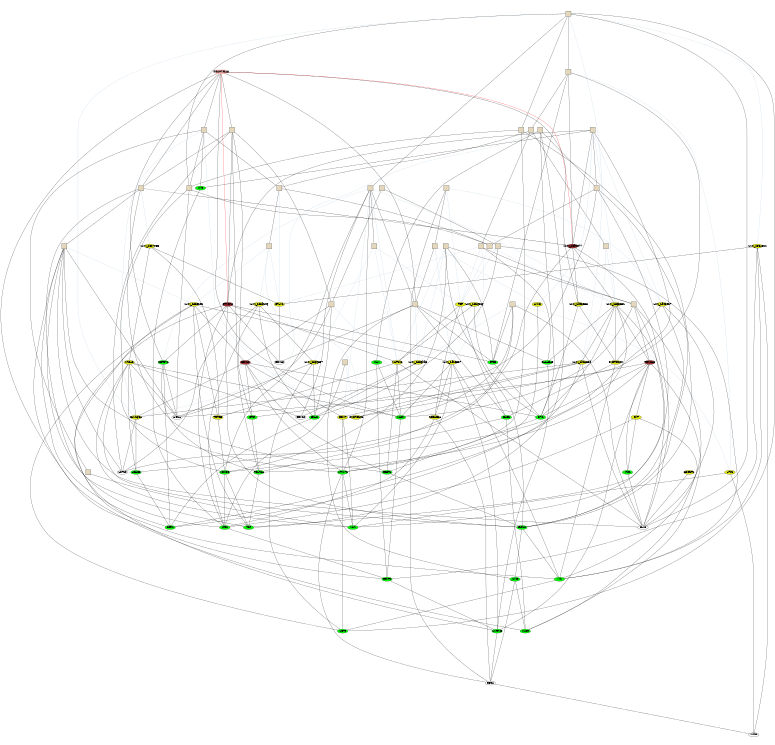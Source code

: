 graph foo {
	graph [overlap=false, root=rs11079148, outputorder=edgesfirst, bgcolor=transparent, fontcolor=black, ratio=fill, splines=TRUE, rank=same, size="5.16666666666667,5.47916666666667", rankdir=TB];
	node [label="\N", fixedsize=TRUE, fontsize=14, style=filled, fontname=helvetica, shape=circle, fillcolor=transparent, color=black, fontcolor=black, height="0.5", width="0.75"];
	edge [headport=center, color=black, dir=none, weight="1.0", fontcolor=black, arrowhead=none, arrowtail=none, fontsize=14, labelfontsize=11, arrowsize=1, style=solid, minlen=1];
	graph [bb="0 0 4228 4141"];
	rs11079148 [label=rs11079148, shape=box, fillcolor="#fab4ad", color="#fab4ad", height="0.3", width="0.8"];
	cg12187687 [label="", shape=box, fillcolor="#e4d7bc", height="0.4", width="0.4"];
	cg13328496 [label="", shape=box, fillcolor="#e4d7bc", height="0.4", width="0.4"];
	cg09113483 [label="", shape=box, fillcolor="#e4d7bc", height="0.4", width="0.4"];
	cg00510507 [label="", shape=box, fillcolor="#e4d7bc", height="0.4", width="0.4"];
	cg04322572 [label="", shape=box, fillcolor="#e4d7bc", height="0.4", width="0.4"];
	cg23443098 [label="", shape=box, fillcolor="#e4d7bc", height="0.4", width="0.4"];
	cg07747220 [label="", shape=box, fillcolor="#e4d7bc", height="0.4", width="0.4"];
	cg02063817 [label="", shape=box, fillcolor="#e4d7bc", height="0.4", width="0.4"];
	cg19592472 [label="", shape=box, fillcolor="#e4d7bc", height="0.4", width="0.4"];
	cg01644611 [label="", shape=box, fillcolor="#e4d7bc", height="0.4", width="0.4"];
	cg05756918 [label="", shape=box, fillcolor="#e4d7bc", height="0.4", width="0.4"];
	cg00924459 [label="", shape=box, fillcolor="#e4d7bc", height="0.4", width="0.4"];
	cg17520027 [label="", shape=box, fillcolor="#e4d7bc", height="0.4", width="0.4"];
	cg22877452 [label="", shape=box, fillcolor="#e4d7bc", height="0.4", width="0.4"];
	cg02634341 [label="", shape=box, fillcolor="#e4d7bc", height="0.4", width="0.4"];
	cg00595243 [label="", shape=box, fillcolor="#e4d7bc", height="0.4", width="0.4"];
	cg00501904 [label="", shape=box, fillcolor="#e4d7bc", height="0.4", width="0.4"];
	cg15903213 [label="", shape=box, fillcolor="#e4d7bc", height="0.4", width="0.4"];
	cg26955850 [label="", shape=box, fillcolor="#e4d7bc", height="0.4", width="0.4"];
	cg20219891 [label="", shape=box, fillcolor="#e4d7bc", height="0.4", width="0.4"];
	cg18750087 [label="", shape=box, fillcolor="#e4d7bc", height="0.4", width="0.4"];
	cg02993991 [label="", shape=box, fillcolor="#e4d7bc", height="0.4", width="0.4"];
	cg16887334 [label="", shape=box, fillcolor="#e4d7bc", height="0.4", width="0.4"];
	cg13285174 [label="", shape=box, fillcolor="#e4d7bc", height="0.4", width="0.4"];
	cg13725599 [label="", shape=box, fillcolor="#e4d7bc", height="0.4", width="0.4"];
	cg14207833 [label="", shape=box, fillcolor="#e4d7bc", height="0.4", width="0.4"];
	cg21363811 [label="", shape=box, fillcolor="#e4d7bc", height="0.4", width="0.4"];
	cg24460126 [label="", shape=box, fillcolor="#e4d7bc", height="0.4", width="0.4"];
	cg08539737 [label="", shape=box, fillcolor="#e4d7bc", height="0.4", width="0.4"];
	cg14748380 [label="", shape=box, fillcolor="#e4d7bc", height="0.4", width="0.4"];
	ILMN_1890877 [label=ILMN_1890877, shape=ellipse, fillcolor="#a32c2c", height="0.3", width="0.8"];
	ILMN_1826226 [label=ILMN_1826226, shape=ellipse, fillcolor="#e0e810", height="0.3", width="0.8"];
	ILMN_1902558 [label=ILMN_1902558, shape=ellipse, fillcolor="#e0e810", height="0.3", width="0.8"];
	ILMN_1827083 [label=ILMN_1827083, shape=ellipse, fillcolor="#e0e810", height="0.3", width="0.8"];
	ILMN_1889106 [label=ILMN_1889106, shape=ellipse, fillcolor="#e0e810", height="0.3", width="0.8"];
	ILMN_1856998 [label=ILMN_1856998, shape=ellipse, fillcolor="#e0e810", height="0.3", width="0.8"];
	ILMN_1866337 [label=ILMN_1866337, shape=ellipse, fillcolor="#e0e810", height="0.3", width="0.8"];
	ILMN_1885202 [label=ILMN_1885202, shape=ellipse, fillcolor="#e0e810", height="0.3", width="0.8"];
	ILMN_1915527 [label=ILMN_1915527, shape=ellipse, fillcolor="#e0e810", height="0.3", width="0.8"];
	ILMN_1902027 [label=ILMN_1902027, shape=ellipse, fillcolor="#e0e810", height="0.3", width="0.8"];
	ILMN_1884521 [label=ILMN_1884521, shape=ellipse, fillcolor="#e0e810", height="0.3", width="0.8"];
	ILMN_1863851 [label=ILMN_1863851, shape=ellipse, fillcolor="#e0e810", height="0.3", width="0.8"];
	ILMN_1912539 [label=ILMN_1912539, shape=ellipse, fillcolor="#e0e810", height="0.3", width="0.8"];
	TOM1L1 [label=TOM1L1, shape=ellipse, fillcolor="#a32c2c", height="0.3", width="0.8"];
	COX11 [label=COX11, shape=ellipse, fillcolor="#a32c2c", height="0.3", width="0.8"];
	STXBP4 [label=STXBP4, shape=ellipse, fillcolor="#a32c2c", height="0.3", width="0.8"];
	OXT [label=OXT, shape=ellipse, fillcolor="#e0e810", height="0.3", width="0.8"];
	SNORD100 [label=SNORD100, shape=ellipse, fillcolor="#e0e810", height="0.3", width="0.8"];
	NR5A2 [label=NR5A2, shape=ellipse, fillcolor="#e0e810", height="0.3", width="0.8"];
	FAM163A [label=FAM163A, shape=ellipse, fillcolor="#e0e810", height="0.3", width="0.8"];
	EPHX1 [label=EPHX1, shape=ellipse, fillcolor="#e0e810", height="0.3", width="0.8"];
	RET [label=RET, shape=ellipse, fillcolor="#e0e810", height="0.3", width="0.8"];
	MAP2K2 [label=MAP2K2, shape=ellipse, fillcolor="#e0e810", height="0.3", width="0.8"];
	UPF1 [label=UPF1, shape=ellipse, fillcolor="#e0e810", height="0.3", width="0.8"];
	B3GAT1 [label=B3GAT1, shape=ellipse, fillcolor="#e0e810", height="0.3", width="0.8"];
	ZCCHC24 [label=ZCCHC24, shape=ellipse, fillcolor="#e0e810", height="0.3", width="0.8"];
	ANK3 [label=ANK3, shape=ellipse, fillcolor="#e0e810", height="0.3", width="0.8"];
	SNORD101 [label=SNORD101, shape=ellipse, fillcolor="#e0e810", height="0.3", width="0.8"];
	TDRD5 [label=TDRD5, shape=ellipse, fillcolor="#e0e810", height="0.3", width="0.8"];
	ZBTB7A [label=ZBTB7A, shape=ellipse, fillcolor=green, height="0.3", width="0.8"];
	COMP [label=COMP, shape=ellipse, fillcolor="#e0e810", height="0.3", width="0.8"];
	CTCF [label=CTCF, shape=ellipse, fillcolor=green, height="0.3", width="0.8"];
	SPI1 [label=SPI1, shape=ellipse, fillcolor=green, height="0.3", width="0.8"];
	CEBPA [label=CEBPA, shape=ellipse, fillcolor=green, height="0.3", width="0.8"];
	GATA2 [label=GATA2, shape=ellipse, fillcolor=green, height="0.3", width="0.8"];
	ERG [label=ERG, shape=ellipse, fillcolor=green, height="0.3", width="0.8"];
	MYC [label=MYC, shape=ellipse, fillcolor=green, height="0.3", width="0.8"];
	EZH2 [label=EZH2, shape=ellipse, fillcolor=green, height="0.3", width="0.8"];
	CHD1 [label=CHD1, shape=ellipse, fillcolor=green, height="0.3", width="0.8"];
	POLR2A [label=POLR2A, shape=ellipse, fillcolor=green, height="0.3", width="0.8"];
	YY1 [label=YY1, shape=ellipse, fillcolor=green, height="0.3", width="0.8"];
	WRNIP1 [label=WRNIP1, shape=ellipse, fillcolor=green, height="0.3", width="0.8"];
	HDAC2 [label=HDAC2, shape=ellipse, fillcolor=green, height="0.3", width="0.8"];
	KDM5B [label=KDM5B, shape=ellipse, fillcolor=green, height="0.3", width="0.8"];
	EGR1 [label=EGR1, shape=ellipse, fillcolor=green, height="0.3", width="0.8"];
	JUND [label=JUND, shape=ellipse, fillcolor=green, height="0.3", width="0.8"];
	BHLHE40 [label=BHLHE40, shape=ellipse, fillcolor=green, height="0.3", width="0.8"];
	MAX [label=MAX, shape=ellipse, fillcolor=green, height="0.3", width="0.8"];
	MAZ [label=MAZ, shape=ellipse, fillcolor=green, height="0.3", width="0.8"];
	TBP [label=TBP, shape=ellipse, fillcolor=green, height="0.3", width="0.8"];
	MAFK [label=MAFK, shape=ellipse, fillcolor=green, height="0.3", width="0.8"];
	MAFF [label=MAFF, shape=ellipse, fillcolor=green, height="0.3", width="0.8"];
	ATF1 [label=ATF1, shape=ellipse, fillcolor=green, height="0.3", width="0.8"];
	CCNT2 [label=CCNT2, shape=ellipse, fillcolor=green, height="0.3", width="0.8"];
	HMGN3 [label=HMGN3, shape=ellipse, fillcolor=green, height="0.3", width="0.8"];
	IRF1 [label=IRF1, shape=ellipse, fillcolor=green, height="0.3", width="0.8"];
	UBTF [label=UBTF, shape=ellipse, fillcolor=green, height="0.3", width="0.8"];
	HIF1A [label=HIF1A, shape=ellipse, fillcolor="#ffffff", height="0.3", width="0.8"];
	FECH [label=FECH, shape=ellipse, fillcolor="#ffffff", height="0.3", width="0.8"];
	COX10 [label=COX10, shape=ellipse, fillcolor="#ffffff", height="0.3", width="0.8"];
	INTS1 [label=INTS1, shape=ellipse, fillcolor="#ffffff", height="0.3", width="0.8"];
	CLN3 [label=CLN3, shape=ellipse, fillcolor="#ffffff", height="0.3", width="0.8"];
	COX15 [label=COX15, shape=ellipse, fillcolor="#ffffff", height="0.3", width="0.8"];
	USP20 [label=USP20, shape=ellipse, fillcolor="#ffffff", height="0.3", width="0.8"];
	rs11079148 -- cg02063817:center [weight=1];
	rs11079148 -- cg05756918:center [weight=1];
	rs11079148 -- cg17520027:center [weight=1];
	rs11079148 -- cg15903213:center [weight=1];
	rs11079148 -- ILMN_1890877:center [color=red, weight=1];
	rs11079148 -- ILMN_1902558:center [weight=1];
	rs11079148 -- STXBP4:center [color=red, weight=1];
	rs11079148 -- ZBTB7A:center [weight=1];
	rs11079148 -- MAFK:center [weight=1];
	rs11079148 -- CCNT2:center [weight=1];
	cg12187687 -- cg14207833:center [weight=1];
	cg12187687 -- ILMN_1890877:center [weight=1];
	cg12187687 -- ILMN_1902027:center [color="#b3cde2", weight=1];
	cg12187687 -- ILMN_1863851:center [color="#b3cde2", weight=1];
	cg12187687 -- STXBP4:center [weight=1];
	cg12187687 -- ANK3:center [color="#b3cde2", weight=1];
	cg12187687 -- MYC:center [weight=1];
	cg12187687 -- KDM5B:center [weight=1];
	cg13328496 -- cg09113483:center [weight=1];
	cg13328496 -- cg23443098:center [weight=1];
	cg13328496 -- cg07747220:center [weight=1];
	cg13328496 -- cg01644611:center [weight=1];
	cg13328496 -- ILMN_1884521:center [color="#b3cde2", weight=1];
	cg13328496 -- ILMN_1912539:center [color="#b3cde2", weight=1];
	cg13328496 -- FAM163A:center [color="#b3cde2", weight=1];
	cg13328496 -- UBTF:center [weight=1];
	cg13328496 -- CLN3:center [weight=1];
	cg09113483 -- cg01644611:center [weight=1];
	cg09113483 -- GATA2:center [weight=1];
	cg09113483 -- WRNIP1:center [weight=1];
	cg00510507 -- cg19592472:center [weight=1];
	cg00510507 -- ILMN_1902027:center [color="#b3cde2", weight=1];
	cg00510507 -- RET:center [color="#b3cde2", weight=1];
	cg00510507 -- FECH:center [weight=1];
	cg04322572 -- cg02634341:center [weight=1];
	cg04322572 -- cg00501904:center [weight=1];
	cg23443098 -- cg26955850:center [weight=1];
	cg23443098 -- ILMN_1890877:center [weight=1];
	cg23443098 -- UPF1:center [color="#b3cde2", weight=1];
	cg23443098 -- CTCF:center [weight=1];
	cg23443098 -- HIF1A:center [weight=1];
	cg07747220 -- cg05756918:center [weight=1];
	cg07747220 -- cg00595243:center [weight=1];
	cg07747220 -- ILMN_1863851:center [color="#b3cde2", weight=1];
	cg07747220 -- MAP2K2:center [color="#b3cde2", weight=1];
	cg07747220 -- ZBTB7A:center [color="#b3cde2", weight=1];
	cg07747220 -- COMP:center [color="#b3cde2", weight=1];
	cg07747220 -- WRNIP1:center [weight=1];
	cg07747220 -- KDM5B:center [weight=1];
	cg07747220 -- COX10:center [weight=1];
	cg02063817 -- cg01644611:center [weight=1];
	cg02063817 -- cg22877452:center [weight=1];
	cg02063817 -- cg20219891:center [weight=1];
	cg02063817 -- FAM163A:center [color="#b3cde2", weight=1];
	cg02063817 -- SNORD101:center [color="#b3cde2", weight=1];
	cg02063817 -- MYC:center [weight=1];
	cg19592472 -- cg05756918:center [weight=1];
	cg19592472 -- ILMN_1915527:center [color="#b3cde2", weight=1];
	cg19592472 -- ANK3:center [color="#b3cde2", weight=1];
	cg01644611 -- cg21363811:center [weight=1];
	cg01644611 -- KDM5B:center [weight=1];
	cg01644611 -- HIF1A:center [weight=1];
	cg05756918 -- ILMN_1856998:center [color="#b3cde2", weight=1];
	cg05756918 -- CTCF:center [weight=1];
	cg05756918 -- CHD1:center [weight=1];
	cg05756918 -- JUND:center [weight=1];
	cg05756918 -- BHLHE40:center [weight=1];
	cg05756918 -- COX15:center [weight=1];
	cg00924459 -- cg14207833:center [weight=1];
	cg00924459 -- FAM163A:center [color="#b3cde2", weight=1];
	cg00924459 -- SPI1:center [weight=1];
	cg00924459 -- MAX:center [weight=1];
	cg00924459 -- TBP:center [weight=1];
	cg17520027 -- cg00501904:center [weight=1];
	cg17520027 -- cg15903213:center [weight=1];
	cg17520027 -- STXBP4:center [weight=1];
	cg17520027 -- ERG:center [weight=1];
	cg17520027 -- POLR2A:center [weight=1];
	cg17520027 -- USP20:center [weight=1];
	cg22877452 -- MAZ:center [weight=1];
	cg02634341 -- RET:center [color="#b3cde2", weight=1];
	cg02634341 -- EZH2:center [weight=1];
	cg02634341 -- YY1:center [weight=1];
	cg00595243 -- ILMN_1866337:center [color="#b3cde2", weight=1];
	cg00595243 -- RET:center [color="#b3cde2", weight=1];
	cg00595243 -- MAP2K2:center [color="#b3cde2", weight=1];
	cg00501904 -- COX11:center [weight=1];
	cg00501904 -- ZCCHC24:center [color="#b3cde2", weight=1];
	cg00501904 -- EZH2:center [weight=1];
	cg00501904 -- HIF1A:center [weight=1];
	cg15903213 -- cg14748380:center [weight=1];
	cg15903213 -- ILMN_1890877:center [weight=1];
	cg15903213 -- ILMN_1827083:center [color="#b3cde2", weight=1];
	cg15903213 -- CEBPA:center [weight=1];
	cg15903213 -- TBP:center [weight=1];
	cg26955850 -- cg20219891:center [weight=1];
	cg26955850 -- cg18750087:center [weight=1];
	cg26955850 -- cg08539737:center [weight=1];
	cg20219891 -- cg13285174:center [weight=1];
	cg20219891 -- cg21363811:center [weight=1];
	cg20219891 -- EPHX1:center [color="#b3cde2", weight=1];
	cg18750087 -- cg24460126:center [weight=1];
	cg18750087 -- ILMN_1915527:center [color="#b3cde2", weight=1];
	cg18750087 -- EPHX1:center [color="#b3cde2", weight=1];
	cg18750087 -- RET:center [color="#b3cde2", weight=1];
	cg18750087 -- BHLHE40:center [weight=1];
	cg02993991 -- SNORD101:center [color="#b3cde2", weight=1];
	cg02993991 -- ATF1:center [weight=1];
	cg16887334 -- cg24460126:center [weight=1];
	cg16887334 -- ILMN_1856998:center [color="#b3cde2", weight=1];
	cg16887334 -- MAP2K2:center [color="#b3cde2", weight=1];
	cg16887334 -- CTCF:center [weight=1];
	cg16887334 -- GATA2:center [weight=1];
	cg16887334 -- KDM5B:center [weight=1];
	cg13285174 -- ILMN_1889106:center [color="#b3cde2", weight=1];
	cg13285174 -- ILMN_1885202:center [color="#b3cde2", weight=1];
	cg13285174 -- EPHX1:center [color="#b3cde2", weight=1];
	cg13285174 -- SNORD101:center [color="#b3cde2", weight=1];
	cg13725599 -- ILMN_1856998:center [color="#b3cde2", weight=1];
	cg13725599 -- UPF1:center [color="#b3cde2", weight=1];
	cg13725599 -- CTCF:center [weight=1];
	cg13725599 -- MAFK:center [weight=1];
	cg13725599 -- CLN3:center [weight=1];
	cg13725599 -- USP20:center [weight=1];
	cg14207833 -- cg21363811:center [weight=1];
	cg14207833 -- GATA2:center [weight=1];
	cg14207833 -- ERG:center [weight=1];
	cg14207833 -- TBP:center [weight=1];
	cg21363811 -- ILMN_1863851:center [color="#b3cde2", weight=1];
	cg21363811 -- RET:center [color="#b3cde2", weight=1];
	cg24460126 -- TOM1L1:center [weight=1];
	cg24460126 -- YY1:center [weight=1];
	cg24460126 -- MAZ:center [weight=1];
	cg24460126 -- MAFK:center [weight=1];
	cg08539737 -- ILMN_1863851:center [color="#b3cde2", weight=1];
	cg08539737 -- ILMN_1912539:center [color="#b3cde2", weight=1];
	cg14748380 -- ILMN_1885202:center [color="#b3cde2", weight=1];
	cg14748380 -- WRNIP1:center [weight=1];
	cg14748380 -- EGR1:center [weight=1];
	cg14748380 -- MAFF:center [weight=1];
	cg14748380 -- ATF1:center [weight=1];
	cg14748380 -- HIF1A:center [weight=1];
	cg14748380 -- CLN3:center [weight=1];
	cg14748380 -- USP20:center [weight=1];
	ILMN_1890877 -- ILMN_1902558:center [weight=1];
	ILMN_1890877 -- ILMN_1863851:center [weight=1];
	ILMN_1890877 -- HDAC2:center [weight=1];
	ILMN_1890877 -- CLN3:center [weight=1];
	ILMN_1826226 -- MAP2K2:center [weight=1];
	ILMN_1826226 -- SPI1:center [weight=1];
	ILMN_1902558 -- SNORD100:center [weight=1];
	ILMN_1902558 -- SPI1:center [weight=1];
	ILMN_1827083 -- NR5A2:center [weight=1];
	ILMN_1827083 -- EPHX1:center [weight=1];
	ILMN_1827083 -- TDRD5:center [weight=1];
	ILMN_1889106 -- ILMN_1866337:center [weight=1];
	ILMN_1889106 -- EZH2:center [weight=1];
	ILMN_1889106 -- ATF1:center [weight=1];
	ILMN_1889106 -- USP20:center [weight=1];
	ILMN_1856998 -- EZH2:center [weight=1];
	ILMN_1856998 -- COX10:center [weight=1];
	ILMN_1866337 -- EZH2:center [weight=1];
	ILMN_1866337 -- UBTF:center [weight=1];
	ILMN_1866337 -- HIF1A:center [weight=1];
	ILMN_1885202 -- ILMN_1915527:center [weight=1];
	ILMN_1885202 -- COX11:center [weight=1];
	ILMN_1885202 -- TDRD5:center [weight=1];
	ILMN_1885202 -- YY1:center [weight=1];
	ILMN_1885202 -- TBP:center [weight=1];
	ILMN_1885202 -- UBTF:center [weight=1];
	ILMN_1915527 -- ZCCHC24:center [weight=1];
	ILMN_1915527 -- YY1:center [weight=1];
	ILMN_1915527 -- MAZ:center [weight=1];
	ILMN_1915527 -- MAFK:center [weight=1];
	ILMN_1915527 -- HMGN3:center [weight=1];
	ILMN_1902027 -- SNORD100:center [weight=1];
	ILMN_1902027 -- GATA2:center [weight=1];
	ILMN_1902027 -- CLN3:center [weight=1];
	ILMN_1884521 -- EPHX1:center [weight=1];
	ILMN_1884521 -- YY1:center [weight=1];
	ILMN_1884521 -- CCNT2:center [weight=1];
	ILMN_1884521 -- INTS1:center [weight=1];
	ILMN_1863851 -- ILMN_1912539:center [weight=1];
	ILMN_1863851 -- TOM1L1:center [weight=1];
	ILMN_1863851 -- SNORD100:center [weight=1];
	ILMN_1863851 -- SPI1:center [weight=1];
	ILMN_1863851 -- EGR1:center [weight=1];
	ILMN_1863851 -- BHLHE40:center [weight=1];
	ILMN_1863851 -- CLN3:center [weight=1];
	ILMN_1912539 -- FAM163A:center [weight=1];
	ILMN_1912539 -- SNORD101:center [weight=1];
	ILMN_1912539 -- COMP:center [weight=1];
	ILMN_1912539 -- EGR1:center [weight=1];
	ILMN_1912539 -- CLN3:center [weight=1];
	TOM1L1 -- OXT:center [weight=1];
	TOM1L1 -- SNORD101:center [weight=1];
	TOM1L1 -- SPI1:center [weight=1];
	TOM1L1 -- POLR2A:center [weight=1];
	TOM1L1 -- MAFF:center [weight=1];
	TOM1L1 -- HMGN3:center [weight=1];
	TOM1L1 -- IRF1:center [weight=1];
	COX11 -- FAM163A:center [weight=1];
	COX11 -- COMP:center [weight=1];
	COX11 -- SPI1:center [weight=1];
	COX11 -- CEBPA:center [weight=1];
	COX11 -- ERG:center [weight=1];
	COX11 -- WRNIP1:center [weight=1];
	STXBP4 -- MAP2K2:center [weight=1];
	STXBP4 -- ZBTB7A:center [weight=1];
	STXBP4 -- CTCF:center [weight=1];
	STXBP4 -- GATA2:center [weight=1];
	STXBP4 -- ATF1:center [weight=1];
	STXBP4 -- HMGN3:center [weight=1];
	STXBP4 -- COX15:center [weight=1];
	OXT -- MAFF:center [weight=1];
	OXT -- ATF1:center [weight=1];
	OXT -- IRF1:center [weight=1];
	SNORD100 -- CHD1:center [weight=1];
	SNORD100 -- YY1:center [weight=1];
	NR5A2 -- FAM163A:center [weight=1];
	NR5A2 -- GATA2:center [weight=1];
	NR5A2 -- HDAC2:center [weight=1];
	NR5A2 -- MAZ:center [weight=1];
	NR5A2 -- MAFK:center [weight=1];
	NR5A2 -- HIF1A:center [weight=1];
	NR5A2 -- COX10:center [weight=1];
	FAM163A -- HDAC2:center [weight=1];
	FAM163A -- USP20:center [weight=1];
	EPHX1 -- COX15:center [weight=1];
	RET -- MAP2K2:center [weight=1];
	RET -- ZCCHC24:center [weight=1];
	RET -- CHD1:center [weight=1];
	MAP2K2 -- TDRD5:center [weight=1];
	MAP2K2 -- CEBPA:center [weight=1];
	MAP2K2 -- MAFK:center [weight=1];
	MAP2K2 -- CLN3:center [weight=1];
	UPF1 -- MAZ:center [weight=1];
	UPF1 -- INTS1:center [weight=1];
	B3GAT1 -- CLN3:center [weight=1];
	ZCCHC24 -- ATF1:center [weight=1];
	ZCCHC24 -- FECH:center [weight=1];
	ANK3 -- WRNIP1:center [weight=1];
	TDRD5 -- KDM5B:center [weight=1];
	ZBTB7A -- POLR2A:center [weight=1];
	ZBTB7A -- EGR1:center [weight=1];
	ZBTB7A -- HIF1A:center [weight=1];
	COMP -- WRNIP1:center [weight=1];
	COMP -- MAZ:center [weight=1];
	CTCF -- SPI1:center [weight=1];
	SPI1 -- CEBPA:center [weight=1];
	CEBPA -- GATA2:center [weight=1];
	GATA2 -- YY1:center [weight=1];
	GATA2 -- JUND:center [weight=1];
	ERG -- POLR2A:center [weight=1];
	MYC -- ATF1:center [weight=1];
	EZH2 -- EGR1:center [weight=1];
	CHD1 -- POLR2A:center [weight=1];
	CHD1 -- MAFF:center [weight=1];
	POLR2A -- TBP:center [weight=1];
	YY1 -- UBTF:center [weight=1];
	WRNIP1 -- MAZ:center [weight=1];
	WRNIP1 -- UBTF:center [weight=1];
	WRNIP1 -- FECH:center [weight=1];
	HDAC2 -- EGR1:center [weight=1];
	KDM5B -- TBP:center [weight=1];
	KDM5B -- ATF1:center [weight=1];
	JUND -- MAFF:center [weight=1];
	JUND -- FECH:center [weight=1];
	BHLHE40 -- HMGN3:center [weight=1];
	MAX -- MAFK:center [weight=1];
	MAX -- CCNT2:center [weight=1];
	MAFK -- CCNT2:center [weight=1];
	ATF1 -- CCNT2:center [weight=1];
	CCNT2 -- HMGN3:center [weight=1];
	HMGN3 -- FECH:center [weight=1];
	IRF1 -- CLN3:center [weight=1];
	FECH -- INTS1:center [weight=1];
}
